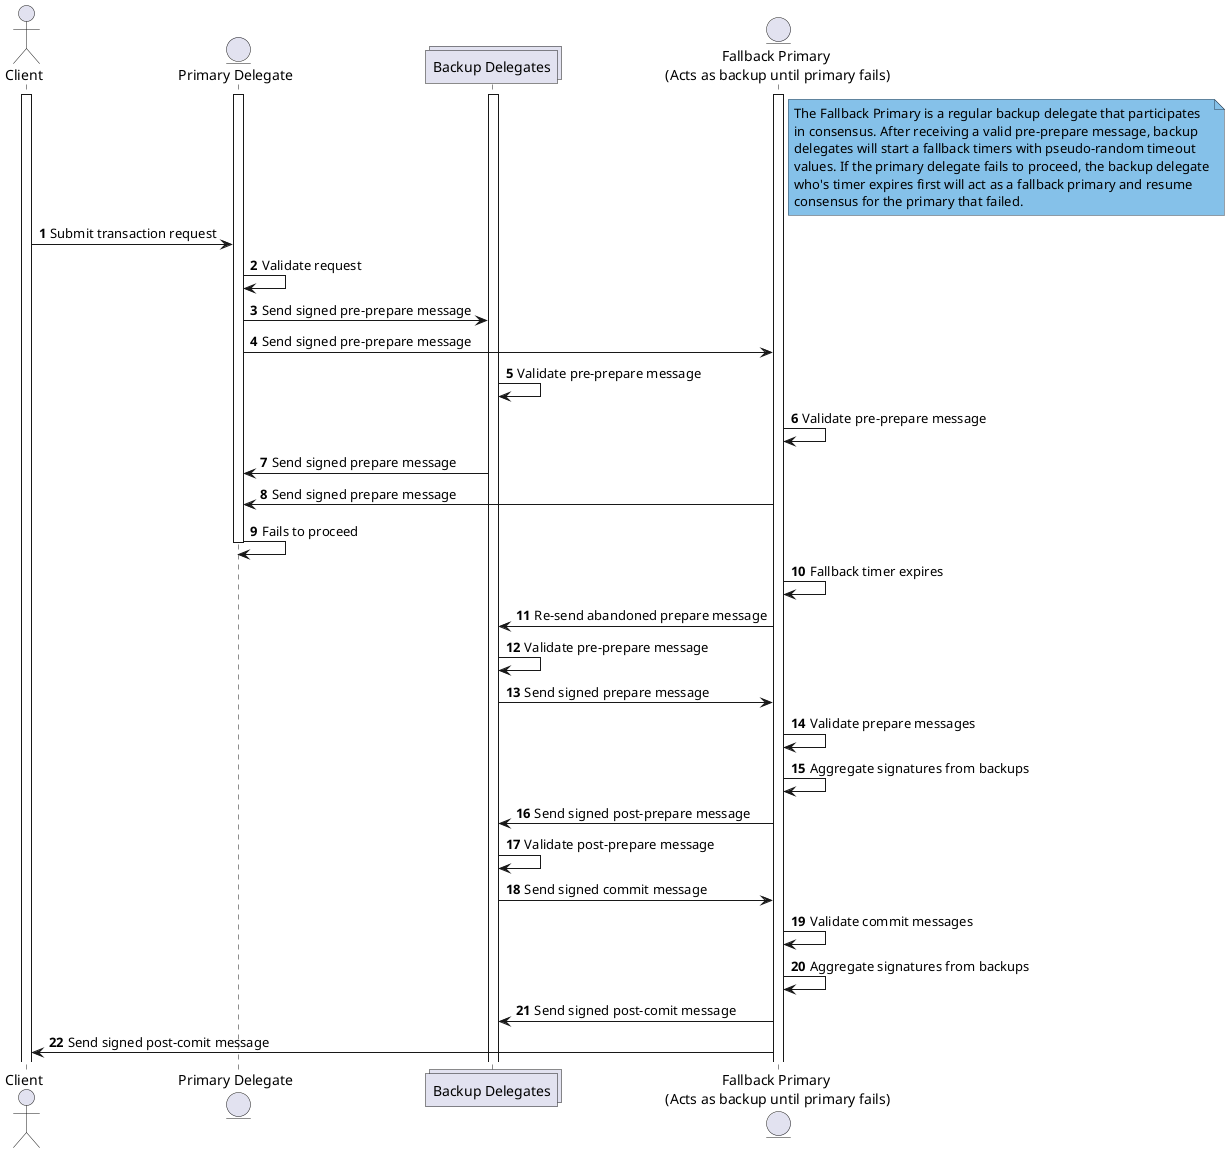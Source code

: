 @startuml

autonumber

skinparam NoteBackgroundColor #85C1E9
skinparam NoteBorderColor #2C3E50

actor Client
entity "Primary Delegate" as pd
collections "Backup Delegates" as bd
entity "Fallback Primary\n (Acts as backup until primary fails)" as fp

activate Client
activate pd
activate bd
activate fp

note right of fp
    The Fallback Primary is a regular backup delegate that participates
    in consensus. After receiving a valid pre-prepare message, backup
    delegates will start a fallback timers with pseudo-random timeout
    values. If the primary delegate fails to proceed, the backup delegate
    who's timer expires first will act as a fallback primary and resume
    consensus for the primary that failed.
end note

Client -> pd : Submit transaction request
pd -> pd : Validate request

pd -> bd : Send signed pre-prepare message
pd -> fp : Send signed pre-prepare message
bd -> bd : Validate pre-prepare message
fp -> fp : Validate pre-prepare message
bd -> pd : Send signed prepare message
fp -> pd : Send signed prepare message

pd -> pd : Fails to proceed

deactivate pd

fp -> fp : Fallback timer expires
fp -> bd : Re-send abandoned prepare message
bd -> bd : Validate pre-prepare message
bd -> fp : Send signed prepare message

fp -> fp : Validate prepare messages
fp -> fp : Aggregate signatures from backups

fp -> bd : Send signed post-prepare message
bd -> bd : Validate post-prepare message
bd -> fp : Send signed commit message
fp -> fp : Validate commit messages
fp -> fp : Aggregate signatures from backups

fp -> bd : Send signed post-comit message
fp -> Client : Send signed post-comit message

@enduml
